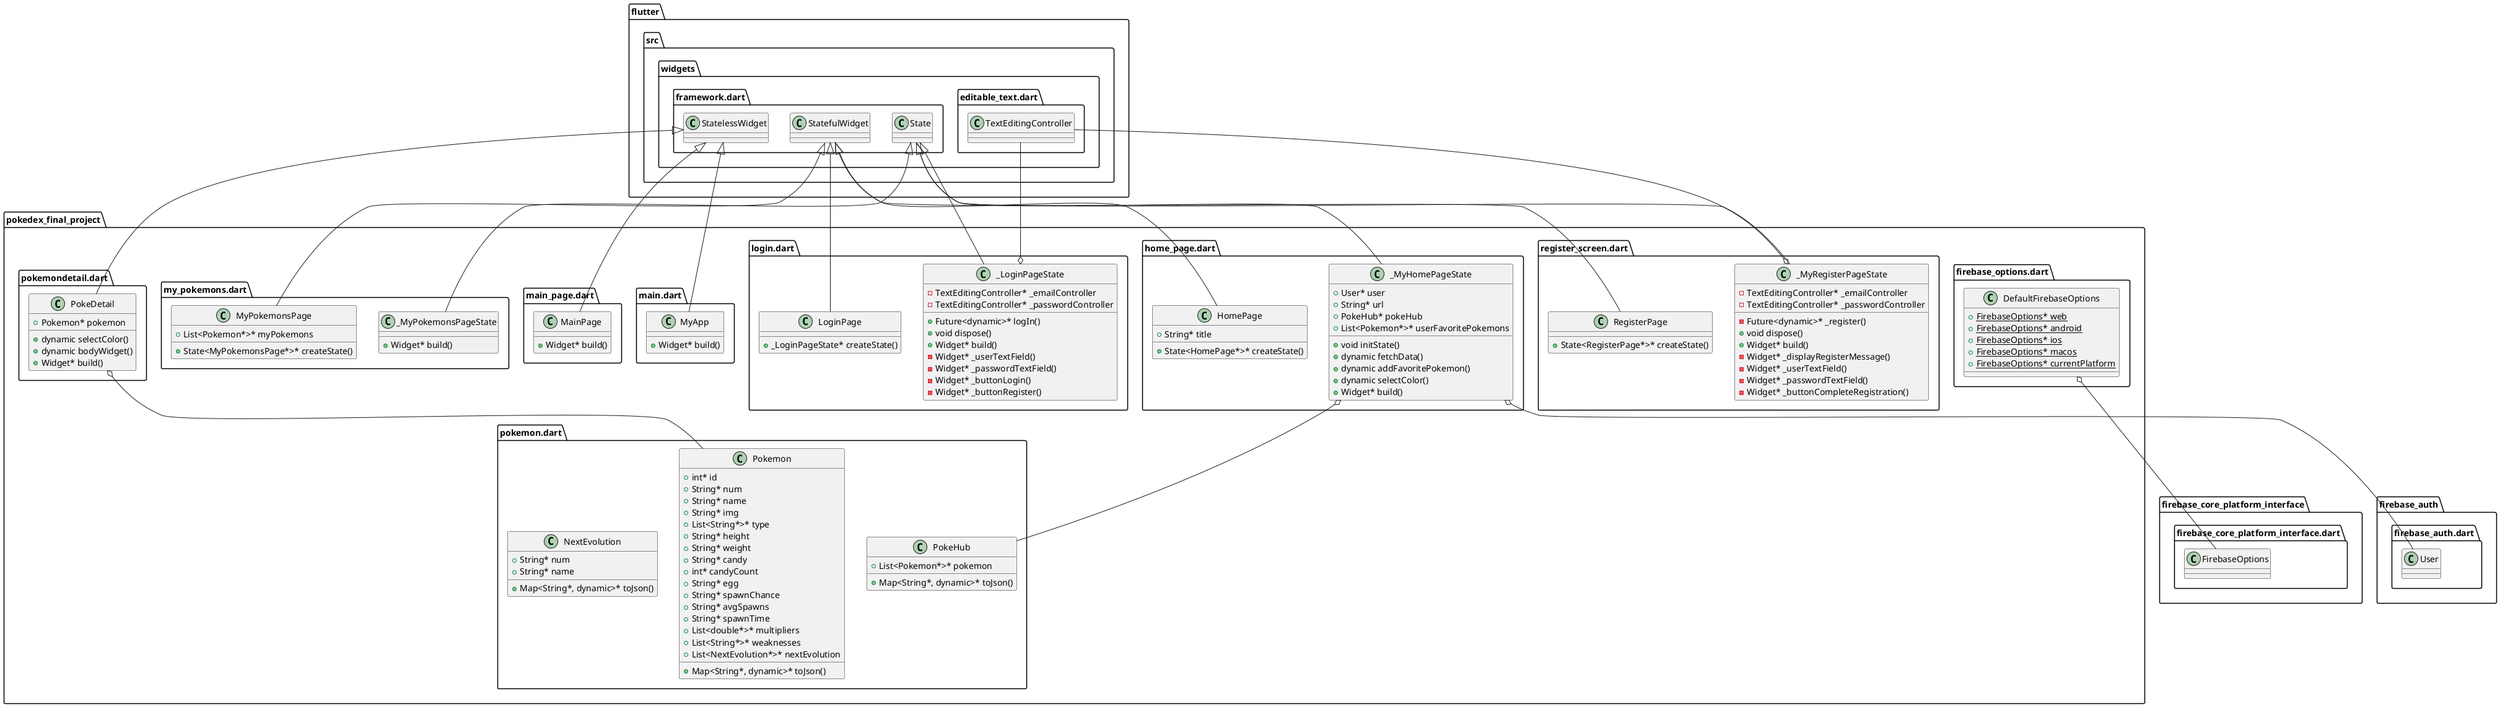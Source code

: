 @startuml
set namespaceSeparator ::

class "pokedex_final_project::firebase_options.dart::DefaultFirebaseOptions" {
  {static} +FirebaseOptions* web
  {static} +FirebaseOptions* android
  {static} +FirebaseOptions* ios
  {static} +FirebaseOptions* macos
  {static} +FirebaseOptions* currentPlatform
}

"pokedex_final_project::firebase_options.dart::DefaultFirebaseOptions" o-- "firebase_core_platform_interface::firebase_core_platform_interface.dart::FirebaseOptions"

class "pokedex_final_project::home_page.dart::HomePage" {
  +String* title
  +State<HomePage*>* createState()
}

"flutter::src::widgets::framework.dart::StatefulWidget" <|-- "pokedex_final_project::home_page.dart::HomePage"

class "pokedex_final_project::home_page.dart::_MyHomePageState" {
  +User* user
  +String* url
  +PokeHub* pokeHub
  +List<Pokemon*>* userFavoritePokemons
  +void initState()
  +dynamic fetchData()
  +dynamic addFavoritePokemon()
  +dynamic selectColor()
  +Widget* build()
}

"pokedex_final_project::home_page.dart::_MyHomePageState" o-- "firebase_auth::firebase_auth.dart::User"
"pokedex_final_project::home_page.dart::_MyHomePageState" o-- "pokedex_final_project::pokemon.dart::PokeHub"
"flutter::src::widgets::framework.dart::State" <|-- "pokedex_final_project::home_page.dart::_MyHomePageState"

class "pokedex_final_project::login.dart::LoginPage" {
  +_LoginPageState* createState()
}

"flutter::src::widgets::framework.dart::StatefulWidget" <|-- "pokedex_final_project::login.dart::LoginPage"

class "pokedex_final_project::login.dart::_LoginPageState" {
  -TextEditingController* _emailController
  -TextEditingController* _passwordController
  +Future<dynamic>* logIn()
  +void dispose()
  +Widget* build()
  -Widget* _userTextField()
  -Widget* _passwordTextField()
  -Widget* _buttonLogin()
  -Widget* _buttonRegister()
}

"pokedex_final_project::login.dart::_LoginPageState" o-- "flutter::src::widgets::editable_text.dart::TextEditingController"
"flutter::src::widgets::framework.dart::State" <|-- "pokedex_final_project::login.dart::_LoginPageState"

class "pokedex_final_project::main.dart::MyApp" {
  +Widget* build()
}

"flutter::src::widgets::framework.dart::StatelessWidget" <|-- "pokedex_final_project::main.dart::MyApp"

class "pokedex_final_project::main_page.dart::MainPage" {
  +Widget* build()
}

"flutter::src::widgets::framework.dart::StatelessWidget" <|-- "pokedex_final_project::main_page.dart::MainPage"

class "pokedex_final_project::my_pokemons.dart::MyPokemonsPage" {
  +List<Pokemon*>* myPokemons
  +State<MyPokemonsPage*>* createState()
}

"flutter::src::widgets::framework.dart::StatefulWidget" <|-- "pokedex_final_project::my_pokemons.dart::MyPokemonsPage"

class "pokedex_final_project::my_pokemons.dart::_MyPokemonsPageState" {
  +Widget* build()
}

"flutter::src::widgets::framework.dart::State" <|-- "pokedex_final_project::my_pokemons.dart::_MyPokemonsPageState"

class "pokedex_final_project::pokemon.dart::PokeHub" {
  +List<Pokemon*>* pokemon
  +Map<String*, dynamic>* toJson()
}

class "pokedex_final_project::pokemon.dart::Pokemon" {
  +int* id
  +String* num
  +String* name
  +String* img
  +List<String*>* type
  +String* height
  +String* weight
  +String* candy
  +int* candyCount
  +String* egg
  +String* spawnChance
  +String* avgSpawns
  +String* spawnTime
  +List<double*>* multipliers
  +List<String*>* weaknesses
  +List<NextEvolution*>* nextEvolution
  +Map<String*, dynamic>* toJson()
}

class "pokedex_final_project::pokemon.dart::NextEvolution" {
  +String* num
  +String* name
  +Map<String*, dynamic>* toJson()
}

class "pokedex_final_project::pokemondetail.dart::PokeDetail" {
  +Pokemon* pokemon
  +dynamic selectColor()
  +dynamic bodyWidget()
  +Widget* build()
}

"pokedex_final_project::pokemondetail.dart::PokeDetail" o-- "pokedex_final_project::pokemon.dart::Pokemon"
"flutter::src::widgets::framework.dart::StatelessWidget" <|-- "pokedex_final_project::pokemondetail.dart::PokeDetail"

class "pokedex_final_project::register_screen.dart::RegisterPage" {
  +State<RegisterPage*>* createState()
}

"flutter::src::widgets::framework.dart::StatefulWidget" <|-- "pokedex_final_project::register_screen.dart::RegisterPage"

class "pokedex_final_project::register_screen.dart::_MyRegisterPageState" {
  -TextEditingController* _emailController
  -TextEditingController* _passwordController
  -Future<dynamic>* _register()
  +void dispose()
  +Widget* build()
  -Widget* _displayRegisterMessage()
  -Widget* _userTextField()
  -Widget* _passwordTextField()
  -Widget* _buttonCompleteRegistration()
}

"pokedex_final_project::register_screen.dart::_MyRegisterPageState" o-- "flutter::src::widgets::editable_text.dart::TextEditingController"
"flutter::src::widgets::framework.dart::State" <|-- "pokedex_final_project::register_screen.dart::_MyRegisterPageState"


@enduml
